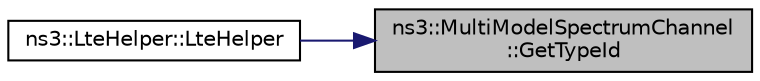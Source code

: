 digraph "ns3::MultiModelSpectrumChannel::GetTypeId"
{
 // LATEX_PDF_SIZE
  edge [fontname="Helvetica",fontsize="10",labelfontname="Helvetica",labelfontsize="10"];
  node [fontname="Helvetica",fontsize="10",shape=record];
  rankdir="RL";
  Node1 [label="ns3::MultiModelSpectrumChannel\l::GetTypeId",height=0.2,width=0.4,color="black", fillcolor="grey75", style="filled", fontcolor="black",tooltip="Get the type ID."];
  Node1 -> Node2 [dir="back",color="midnightblue",fontsize="10",style="solid",fontname="Helvetica"];
  Node2 [label="ns3::LteHelper::LteHelper",height=0.2,width=0.4,color="black", fillcolor="white", style="filled",URL="$classns3_1_1_lte_helper.html#ae74415a950dd03cd60e37faf5d5210b8",tooltip=" "];
}

